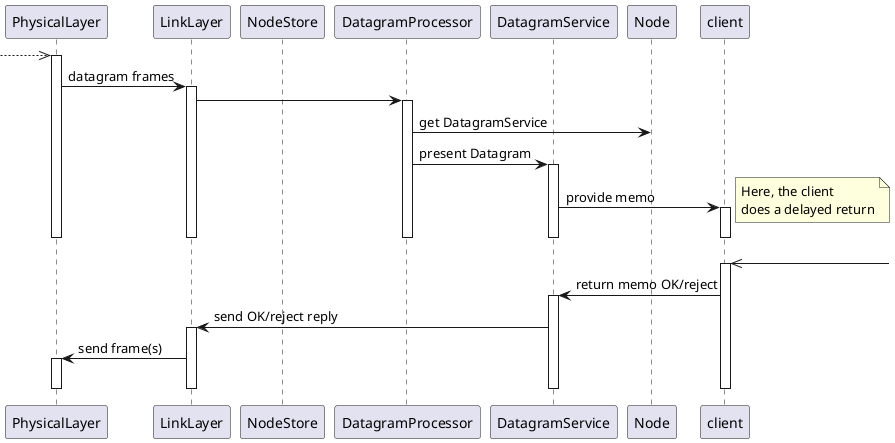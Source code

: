@startuml

participant PhysicalLayer
participant LinkLayer
participant NodeStore
participant DatagramProcessor
participant DatagramService
participant Node
participant client

-->> PhysicalLayer
activate PhysicalLayer
PhysicalLayer -> LinkLayer : datagram frames
activate LinkLayer
LinkLayer -> DatagramProcessor

activate DatagramProcessor
DatagramProcessor -> Node : get DatagramService
DatagramProcessor -> DatagramService : present Datagram

activate DatagramService
DatagramService -> client : provide memo
note right: Here, the client\ndoes a delayed return
activate client
deactivate client

deactivate DatagramService
deactivate DatagramProcessor
deactivate LinkLayer
deactivate PhysicalLayer

client <<-
activate client
client -> DatagramService : return memo OK/reject
activate DatagramService

DatagramService -> LinkLayer : send OK/reject reply
activate LinkLayer
LinkLayer -> PhysicalLayer : send frame(s)
activate PhysicalLayer
deactivate PhysicalLayer
deactivate LinkLayer

deactivate DatagramService

deactivate client
@enduml
